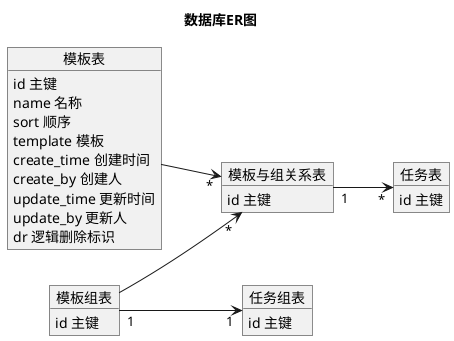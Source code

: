 @startuml

left to right direction

title **数据库ER图**

object "模板表" as temp
temp : id 主键
temp : name 名称
temp : sort 顺序
temp : template 模板
temp : create_time 创建时间
temp : create_by 创建人
temp : update_time 更新时间
temp : update_by 更新人
temp : dr 逻辑删除标识

object "模板组表" as temp_g
temp_g : id 主键

object "模板与组关系表" as temp_g_r
temp_g_r : id 主键

object "任务组表" as task_g
task_g : id 主键

object "任务表" as task
task : id 主键

temp --> "*" temp_g_r
temp_g --> "*" temp_g_r

temp_g "1" --> "1" task_g

temp_g_r "1" --> "*" task

@enduml